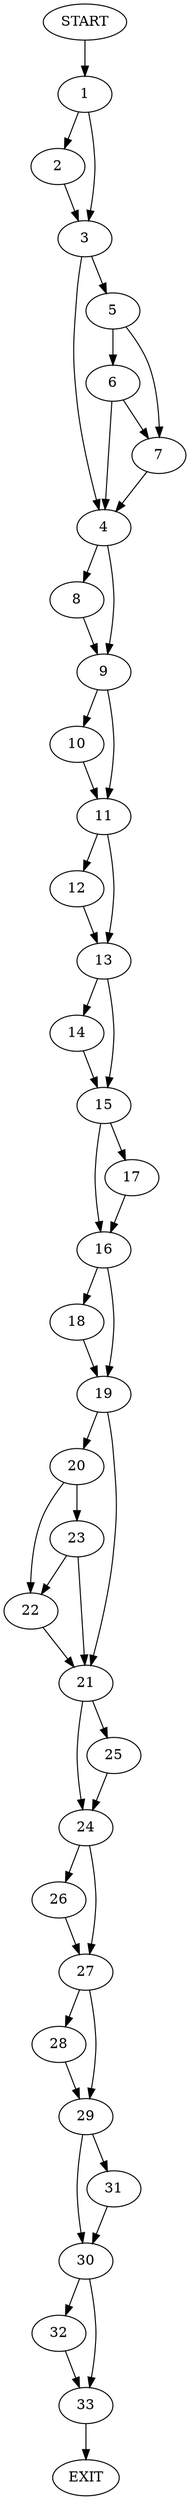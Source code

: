 digraph {
0 [label="START"]
34 [label="EXIT"]
0 -> 1
1 -> 2
1 -> 3
2 -> 3
3 -> 4
3 -> 5
5 -> 6
5 -> 7
4 -> 8
4 -> 9
6 -> 4
6 -> 7
7 -> 4
8 -> 9
9 -> 10
9 -> 11
10 -> 11
11 -> 12
11 -> 13
12 -> 13
13 -> 14
13 -> 15
15 -> 16
15 -> 17
14 -> 15
16 -> 18
16 -> 19
17 -> 16
19 -> 20
19 -> 21
18 -> 19
20 -> 22
20 -> 23
21 -> 24
21 -> 25
23 -> 22
23 -> 21
22 -> 21
24 -> 26
24 -> 27
25 -> 24
27 -> 28
27 -> 29
26 -> 27
29 -> 30
29 -> 31
28 -> 29
30 -> 32
30 -> 33
31 -> 30
33 -> 34
32 -> 33
}
